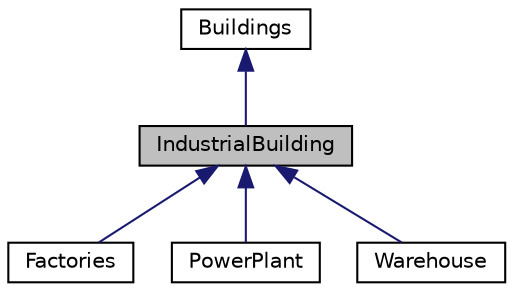digraph "IndustrialBuilding"
{
 // LATEX_PDF_SIZE
  edge [fontname="Helvetica",fontsize="10",labelfontname="Helvetica",labelfontsize="10"];
  node [fontname="Helvetica",fontsize="10",shape=record];
  Node1 [label="IndustrialBuilding",height=0.2,width=0.4,color="black", fillcolor="grey75", style="filled", fontcolor="black",tooltip="Represents an industrial building, inheriting from Buildings."];
  Node2 -> Node1 [dir="back",color="midnightblue",fontsize="10",style="solid",fontname="Helvetica"];
  Node2 [label="Buildings",height=0.2,width=0.4,color="black", fillcolor="white", style="filled",URL="$classBuildings.html",tooltip="Abstract base class representing a building with basic utilities and resource requirements."];
  Node1 -> Node3 [dir="back",color="midnightblue",fontsize="10",style="solid",fontname="Helvetica"];
  Node3 [label="Factories",height=0.2,width=0.4,color="black", fillcolor="white", style="filled",URL="$classFactories.html",tooltip="Represents an industrial building that functions as a factory, inheriting from IndustrialBuilding."];
  Node1 -> Node4 [dir="back",color="midnightblue",fontsize="10",style="solid",fontname="Helvetica"];
  Node4 [label="PowerPlant",height=0.2,width=0.4,color="black", fillcolor="white", style="filled",URL="$classPowerPlant.html",tooltip="Class representing a power plant, inheriting from IndustrialBuilding."];
  Node1 -> Node5 [dir="back",color="midnightblue",fontsize="10",style="solid",fontname="Helvetica"];
  Node5 [label="Warehouse",height=0.2,width=0.4,color="black", fillcolor="white", style="filled",URL="$classWarehouse.html",tooltip="Represents a warehouse building, inheriting from IndustrialBuilding."];
}
